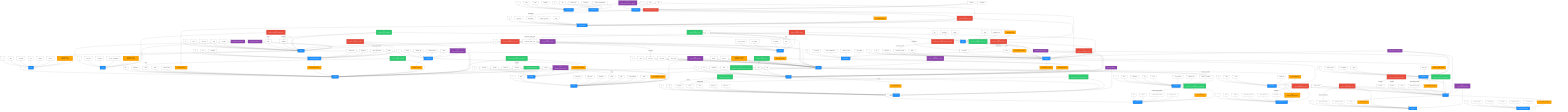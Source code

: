 graph TD
  %% ======= Classes / Colors =======
  classDef entity fill:#1E90FF,color:#ffffff,stroke:#0b4f8a,stroke-width:2px;
  classDef attribute fill:#ffffff,color:#111111,stroke:#444444,stroke-width:1px;
  classDef relation fill:#FFA500,color:#111111,stroke:#b96f00,stroke-width:1.5px;
  classDef goal fill:#2ecc71,color:#ffffff,stroke:#1e7e34,stroke-width:1.5px;
  classDef condition fill:#e74c3c,color:#ffffff,stroke:#a93226,stroke-width:1.5px;
  classDef dvar fill:#8e44ad,color:#ffffff,stroke:#5e3377,stroke-width:1.5px;

  %% ======= Entities (blue) =======
  e_Project["Project"]:::entity
  e_Team["Team"]:::entity
  e_Worker["Worker"]:::entity
  e_Feature["Feature"]:::entity
  e_Skill["Skill"]:::entity
  e_Role["Role"]:::entity
  e_ProductOwner["ProductOwner"]:::entity
  e_ScrumMaster["ScrumMaster"]:::entity
  e_ProductBacklog["ProductBacklog"]:::entity
  e_Sprint["Sprint"]:::entity
  e_SprintPlanning["SprintPlanning"]:::entity
  e_DailyScrum["DailyScrum"]:::entity
  e_SprintReview["SprintReview"]:::entity
  e_SprintRetrospective["SprintRetrospective"]:::entity
  e_SprintBacklog["SprintBacklog"]:::entity
  e_SprintGoal["SprintGoal"]:::entity
  e_Epic["Epic"]:::entity
  e_UserStory["UserStory"]:::entity
  e_Task["Task"]:::entity
  e_DevelopmentSnapshot["DevelopmentSnapshot"]:::entity
  e_Blocker["Blocker"]:::entity
  e_Stakeholder["Stakeholder"]:::entity
  e_Velocity["Velocity"]:::entity
  e_ReleasePlan["ReleasePlan"]:::entity
  e_Roadmap["Roadmap"]:::entity
  e_ScrumBoard["ScrumBoard"]:::entity
  e_FeatureDocumentation["FeatureDocumentation"]:::entity

  %% ======= Attributes (white) and links to their entities =======
  %% Project
  a_Project_id["id"]:::attribute --> e_Project
  a_Project_name["name"]:::attribute --> e_Project
  a_Project_project_start["project_start"]:::attribute --> e_Project
  a_Project_project_end["project_end"]:::attribute --> e_Project
  a_Project_description["description"]:::attribute --> e_Project
  a_Project_budget["budget"]:::attribute --> e_Project
  a_Project_status["status"]:::attribute --> e_Project
  a_Project_target_audience["target_audience"]:::attribute --> e_Project
  a_Project_priority["priority"]:::attribute --> e_Project

  %% Team
  a_Team_id["id"]:::attribute --> e_Team
  a_Team_name["name"]:::attribute --> e_Team
  a_Team_team_size["team_size"]:::attribute --> e_Team
  a_Team_team_start["team_start"]:::attribute --> e_Team
  a_Team_team_status["team_status"]:::attribute --> e_Team
  a_Team_location["location"]:::attribute --> e_Team
  a_Team_team_type["team_type"]:::attribute --> e_Team

  %% Worker
  a_Worker_id["id"]:::attribute --> e_Worker
  a_Worker_name["name"]:::attribute --> e_Worker
  a_Worker_first_name["first_name"]:::attribute --> e_Worker
  a_Worker_email["email"]:::attribute --> e_Worker
  a_Worker_start_date["start_date"]:::attribute --> e_Worker
  a_Worker_status["status"]:::attribute --> e_Worker
  a_Worker_availability["availability"]:::attribute --> e_Worker

  %% Feature
  a_Feature_id["id"]:::attribute --> e_Feature
  a_Feature_title["title"]:::attribute --> e_Feature
  a_Feature_description["description"]:::attribute --> e_Feature
  a_Feature_status["status"]:::attribute --> e_Feature
  a_Feature_priority["priority"]:::attribute --> e_Feature
  a_Feature_estimated_effort["estimated_effort"]:::attribute --> e_Feature

  %% Skill
  a_Skill_id["id"]:::attribute --> e_Skill
  a_Skill_label["label"]:::attribute --> e_Skill
  a_Skill_description["description"]:::attribute --> e_Skill
  a_Skill_level["level"]:::attribute --> e_Skill
  a_Skill_certified["certified"]:::attribute --> e_Skill
  a_Skill_category["category"]:::attribute --> e_Skill

  %% Role
  a_Role_id["id"]:::attribute --> e_Role
  a_Role_role_name["role_name"]:::attribute --> e_Role
  a_Role_description["description"]:::attribute --> e_Role
  a_Role_area_of_responsibility["area_of_responsibility"]:::attribute --> e_Role

  %% ProductOwner
  a_PO_id["id"]:::attribute --> e_ProductOwner
  a_PO_name["name"]:::attribute --> e_ProductOwner
  a_PO_email["email"]:::attribute --> e_ProductOwner
  a_PO_availability["availability"]:::attribute --> e_ProductOwner

  %% ScrumMaster
  a_SM_id["id"]:::attribute --> e_ScrumMaster
  a_SM_name["name"]:::attribute --> e_ScrumMaster
  a_SM_email["email"]:::attribute --> e_ScrumMaster
  a_SM_experience["experience"]:::attribute --> e_ScrumMaster

  %% ProductBacklog
  a_PB_id["id"]:::attribute --> e_ProductBacklog
  a_PB_created_on["created_on"]:::attribute --> e_ProductBacklog
  a_PB_last_updated["last_updated"]:::attribute --> e_ProductBacklog
  a_PB_number_of_entries["number_of_entries"]:::attribute --> e_ProductBacklog
  a_PB_status["status"]:::attribute --> e_ProductBacklog

  %% Sprint
  a_Sprint_id["id"]:::attribute --> e_Sprint
  a_Sprint_sprint_number["sprint_number"]:::attribute --> e_Sprint
  a_Sprint_start_date["start_date"]:::attribute --> e_Sprint
  a_Sprint_end_date["end_date"]:::attribute --> e_Sprint
  a_Sprint_status["status"]:::attribute --> e_Sprint
  a_Sprint_achievement_of_goal["achievement_of_goal"]:::attribute --> e_Sprint

  %% SprintPlanning
  a_SPP_id["id"]:::attribute --> e_SprintPlanning
  a_SPP_date["date"]:::attribute --> e_SprintPlanning
  a_SPP_duration["duration_(min)"]:::attribute --> e_SprintPlanning
  a_SPP_moderation["moderation"]:::attribute --> e_SprintPlanning
  a_SPP_outcome_documentation["outcome_documentation"]:::attribute --> e_SprintPlanning

  %% DailyScrum
  a_DS_id["id"]:::attribute --> e_DailyScrum
  a_DS_date["date"]:::attribute --> e_DailyScrum
  a_DS_time["time"]:::attribute --> e_DailyScrum
  a_DS_duration["duration"]:::attribute --> e_DailyScrum
  a_DS_moderation["moderation"]:::attribute --> e_DailyScrum

  %% SprintReview
  a_SR_id["id"]:::attribute --> e_SprintReview
  a_SR_date["date"]:::attribute --> e_SprintReview
  a_SR_duration["duration"]:::attribute --> e_SprintReview
  a_SR_feedback_documentation["feedback_documentation"]:::attribute --> e_SprintReview
  a_SR_attendees_count["attendees_count"]:::attribute --> e_SprintReview

  %% SprintRetrospective
  a_SRE_id["id"]:::attribute --> e_SprintRetrospective
  a_SRE_date["date"]:::attribute --> e_SprintRetrospective
  a_SRE_duration["duration"]:::attribute --> e_SprintRetrospective
  a_SRE_improvement_actions["improvement_actions"]:::attribute --> e_SprintRetrospective
  a_SRE_team_satisfaction["team_satisfaction"]:::attribute --> e_SprintRetrospective
  a_SRE_moderation["moderation"]:::attribute --> e_SprintRetrospective

  %% SprintBacklog
  a_SBL_id["id"]:::attribute --> e_SprintBacklog
  a_SBL_number_of_tasks["number_of_tasks"]:::attribute --> e_SprintBacklog
  a_SBL_last_updated["last_updated"]:::attribute --> e_SprintBacklog
  a_SBL_status["status"]:::attribute --> e_SprintBacklog
  a_SBL_total_effort["total_effort"]:::attribute --> e_SprintBacklog

  %% SprintGoal
  a_SG_id["id"]:::attribute --> e_SprintGoal
  a_SG_objective_description["objective_description"]:::attribute --> e_SprintGoal
  a_SG_achievement_status["achievement_status"]:::attribute --> e_SprintGoal
  a_SG_benefit["benefit"]:::attribute --> e_SprintGoal

  %% Epic
  a_Epic_id["id"]:::attribute --> e_Epic
  a_Epic_title["title"]:::attribute --> e_Epic
  a_Epic_description["description"]:::attribute --> e_Epic
  a_Epic_priority["priority"]:::attribute --> e_Epic
  a_Epic_status["status"]:::attribute --> e_Epic
  a_Epic_estimated_effort["estimated_effort"]:::attribute --> e_Epic

  %% UserStory
  a_US_id["id"]:::attribute --> e_UserStory
  a_US_title["title"]:::attribute --> e_UserStory
  a_US_description["description"]:::attribute --> e_UserStory
  a_US_acceptance_criteria["acceptance_criteria"]:::attribute --> e_UserStory
  a_US_priority["priority"]:::attribute --> e_UserStory
  a_US_story_points["story_points"]:::attribute --> e_UserStory
  a_US_status["status"]:::attribute --> e_UserStory

  %% Task
  a_Task_id["id"]:::attribute --> e_Task
  a_Task_title["title"]:::attribute --> e_Task
  a_Task_description["description"]:::attribute --> e_Task
  a_Task_status["status"]:::attribute --> e_Task
  a_Task_effort["effort"]:::attribute --> e_Task
  a_Task_type["type"]:::attribute --> e_Task

  %% DevelopmentSnapshot
  a_DEV_id["id"]:::attribute --> e_DevelopmentSnapshot
  a_DEV_version_number["version_number"]:::attribute --> e_DevelopmentSnapshot
  a_DEV_creation_date["creation_date"]:::attribute --> e_DevelopmentSnapshot
  a_DEV_test_status["test_status"]:::attribute --> e_DevelopmentSnapshot
  a_DEV_deployment_target["deployment_target"]:::attribute --> e_DevelopmentSnapshot
  a_DEV_documentation["documentation"]:::attribute --> e_DevelopmentSnapshot

  %% Blocker
  a_BL_id["id"]:::attribute --> e_Blocker
  a_BL_title["title"]:::attribute --> e_Blocker
  a_BL_description["description"]:::attribute --> e_Blocker
  a_BL_severity["severity"]:::attribute --> e_Blocker
  a_BL_status["status"]:::attribute --> e_Blocker
  a_BL_detected_on["detected_on"]:::attribute --> e_Blocker
  a_BL_resolved_on["resolved_on"]:::attribute --> e_Blocker

  %% Stakeholder
  a_SH_id["id"]:::attribute --> e_Stakeholder
  a_SH_name["name"]:::attribute --> e_Stakeholder
  a_SH_organization["organization"]:::attribute --> e_Stakeholder
  a_SH_role["role"]:::attribute --> e_Stakeholder
  a_SH_email["email"]:::attribute --> e_Stakeholder
  a_SH_area_of_interest["area_of_interest"]:::attribute --> e_Stakeholder
  a_SH_influence_level["influence_level"]:::attribute --> e_Stakeholder
  a_SH_relevance_to_feature["relevance_to_feature"]:::attribute --> e_Stakeholder

  %% Velocity
  a_VEL_id["id"]:::attribute --> e_Velocity
  a_VEL_number_of_sprints_used["number_of_sprints_used"]:::attribute --> e_Velocity
  a_VEL_avg_story_points["avg._story_points"]:::attribute --> e_Velocity
  a_VEL_max_velocity["max_velocity"]:::attribute --> e_Velocity
  a_VEL_min_velocity["min_velocity"]:::attribute --> e_Velocity
  a_VEL_trend["trend"]:::attribute --> e_Velocity

  %% ReleasePlan
  a_REP_id["id"]:::attribute --> e_ReleasePlan
  a_REP_version["version"]:::attribute --> e_ReleasePlan
  a_REP_planned_date["planned_date"]:::attribute --> e_ReleasePlan
  a_REP_included_features["included_features"]:::attribute --> e_ReleasePlan
  a_REP_status["status"]:::attribute --> e_ReleasePlan

  %% Roadmap
  a_RM_id["id"]:::attribute --> e_Roadmap
  a_RM_start_date["start_date"]:::attribute --> e_Roadmap
  a_RM_end_date["end_date"]:::attribute --> e_Roadmap
  a_RM_milestones["milestones"]:::attribute --> e_Roadmap
  a_RM_objectives["objectives"]:::attribute --> e_Roadmap
  a_RM_versions["versions"]:::attribute --> e_Roadmap

  %% ScrumBoard
  a_SCB_id["id"]:::attribute --> e_ScrumBoard
  a_SCB_board_type["board_type"]:::attribute --> e_ScrumBoard
  a_SCB_columns["columns_(todo/done...)"]:::attribute --> e_ScrumBoard
  a_SCB_number_of_cards["number_of_cards"]:::attribute --> e_ScrumBoard
  a_SCB_last_updated["last_updated"]:::attribute --> e_ScrumBoard

  %% FeatureDocumentation
  a_FED_id["id"]:::attribute --> e_FeatureDocumentation
  a_FED_title["title"]:::attribute --> e_FeatureDocumentation
  a_FED_description["description"]:::attribute --> e_FeatureDocumentation
  a_FED_creation_date["creation_date"]:::attribute --> e_FeatureDocumentation
  a_FED_change_log["change_log"]:::attribute --> e_FeatureDocumentation
  a_FED_linked_requirements["linked_requirements"]:::attribute --> e_FeatureDocumentation
  a_FED_author["author"]:::attribute --> e_FeatureDocumentation

  %% ======= Relationships as orange nodes, wiring FromEntity --> Relation --> ToEntity =======
  r_R1["R1 is_assigned_to_project"]:::relation
  e_Team --> r_R1 --> e_Project

  r_R2["R2 belongs_to_team (Employee→Team)"]:::relation
  e_Worker --> r_R2 --> e_Team

  r_R3["R3 has_skill (Employee→Skill)"]:::relation
  e_Worker --> r_R3 --> e_Skill

  r_R4["R4 takes_on_role (Employee→Role)"]:::relation
  e_Worker --> r_R4 --> e_Role

  r_R5["R5 manages_backlog"]:::relation
  e_ProductOwner --> r_R5 --> e_ProductBacklog

  r_R6["R6 is_supported_by"]:::relation
  e_Team --> r_R6 --> e_ScrumMaster

  r_R7["R7 contains_feature"]:::relation
  e_ProductBacklog --> r_R7 --> e_Feature

  r_R8["R8 contains_epic"]:::relation
  e_ProductBacklog --> r_R8 --> e_Epic

  r_R9["R9 contains_user_story"]:::relation
  e_Epic --> r_R9 --> e_UserStory

  r_R10["R10 consists_of_tasks"]:::relation
  e_UserStory --> r_R10 --> e_Task

  r_R11["R11 is_in_sprint_backlog"]:::relation
  e_UserStory --> r_R11 --> e_SprintBacklog

  r_R12["R12 belongs_to_sprint"]:::relation
  e_SprintBacklog --> r_R12 --> e_Sprint

  r_R13["R13 pursues_goal"]:::relation
  e_Sprint --> r_R13 --> e_SprintGoal

  r_R14["R14 contains_tasks"]:::relation
  e_ScrumBoard --> r_R14 --> e_Task

  r_R15["R15 documents_feature"]:::relation
  e_FeatureDocumentation --> r_R15 --> e_Feature

  r_R16["R16 is_blocked_by"]:::relation
  e_Task --> r_R16 --> e_Blocker

  r_R17["R17 participates_in"]:::relation
  e_Stakeholder --> r_R17 --> e_SprintReview

  r_R18["R18 moderates_retrospective"]:::relation
  e_ScrumMaster --> r_R18 --> e_SprintRetrospective

  r_R19["R19 refers_to_team"]:::relation
  e_Velocity --> r_R19 --> e_Team

  r_R20["R20 plans_release"]:::relation
  e_ReleasePlan --> r_R20 --> e_Feature

  r_R21["R21 is_part_of_roadmap"]:::relation
  e_ReleasePlan --> r_R21 --> e_Roadmap

  r_R22["R22 generates_snapshot"]:::relation
  e_Sprint --> r_R22 --> e_DevelopmentSnapshot

  %% ======= Goals (green) and their links to Entity/Attributes =======
  g_G0["G0 maximize_completed_user_stories"]:::goal
  g_G0 -- status --> a_US_status
  g_G0 --> e_UserStory

  g_G1["G1 minimize_open_blockers"]:::goal
  g_G1 -- status/severity --> a_BL_status
  g_G1 -- severity --> a_BL_severity
  g_G1 --> e_Blocker

  g_G2["G2 maximize_velocity_trend"]:::goal
  g_G2 -- trend --> a_VEL_trend
  g_G2 --> e_Velocity
  g_G2 -- story_points --> a_US_story_points

  g_G3["G3 minimize_total_task_effort"]:::goal
  g_G3 -- effort --> a_Task_effort
  g_G3 --> e_Task

  g_G4["G4 maximize_sprint_goal_achievement"]:::goal
  g_G4 -- achievement_of_goal --> a_Sprint_achievement_of_goal
  g_G4 --> e_Sprint

  g_G5["G5 minimize_feature_cycle_time"]:::goal
  g_G5 -- status --> a_Feature_status
  g_G5 --> e_Feature

  g_G6["G6 maximize_team_availability"]:::goal
  g_G6 -- availability --> a_Worker_availability
  g_G6 --> e_Worker
  g_G6 --> e_Team

  g_G7["G7 minimize_budget_spend"]:::goal
  g_G7 -- budget --> a_Project_budget
  g_G7 --> e_Project
  g_G7 --> e_Feature

  g_G8["G8 maximize_stakeholder_relevance_coverage"]:::goal
  g_G8 -- relevance_to_feature --> a_SH_relevance_to_feature
  g_G8 --> e_Stakeholder
  g_G8 --> e_Feature

  g_G9["G9 maximize_review_feedback_documentation"]:::goal
  g_G9 -- feedback_documentation --> a_SR_feedback_documentation
  g_G9 --> e_SprintReview

  g_G10["G10 minimize_blocker_severity_exposure"]:::goal
  g_G10 -- severity --> a_BL_severity
  g_G10 --> e_Blocker

  g_G11["G11 maximize_roadmap_objectives_alignment"]:::goal
  g_G11 -- objectives --> a_RM_objectives
  g_G11 --> e_Roadmap
  g_G11 --> e_Feature

  %% ======= Conditions (red) and their links =======
  c_C0["C0 minimize_unscheduled_tasks"]:::condition
  c_C0 --> e_Task
  c_C0 --> e_UserStory

  c_C1["C1 minimize_unassigned_worker_roles"]:::condition
  c_C1 -- status --> a_Worker_status
  c_C1 --> e_Worker
  c_C1 --> e_Role

  c_C2["C2 minimize_unplanned_epics"]:::condition
  c_C2 --> e_Epic
  c_C2 --> e_ProductBacklog

  c_C3["C3 minimize_story_without_acceptance_criteria"]:::condition
  c_C3 -- acceptance_criteria --> a_US_acceptance_criteria
  c_C3 --> e_UserStory

  c_C4["C4 minimize_sprint_without_goal"]:::condition
  c_C4 -- objective_description --> a_SG_objective_description
  c_C4 --> e_SprintGoal
  c_C4 --> e_Sprint

  c_C5["C5 minimize_exceeded_sprint_duration"]:::condition
  c_C5 -- start_date --> a_Sprint_start_date
  c_C5 -- end_date --> a_Sprint_end_date
  c_C5 --> e_Sprint

  c_C6["C6 minimize_overallocated_team_size"]:::condition
  c_C6 -- team_size --> a_Team_team_size
  c_C6 --> e_Team
  c_C6 --> e_Worker

  c_C7["C7 minimize_missing_feature_docs"]:::condition
  c_C7 -- linked_requirements --> a_FED_linked_requirements
  c_C7 --> e_FeatureDocumentation
  c_C7 --> e_Feature

  c_C8["C8 minimize_stale_backlog"]:::condition
  c_C8 -- last_updated --> a_PB_last_updated
  c_C8 --> e_ProductBacklog
  c_C8 --> e_UserStory

  c_C9["C9 minimize_unmoderated_events"]:::condition
  c_C9 -- moderation --> a_SRE_moderation
  c_C9 --> e_SprintRetrospective
  c_C9 --> e_Sprint

  c_C10["C10 minimize_unestimated_stories"]:::condition
  c_C10 -- story_points --> a_US_story_points
  c_C10 --> e_UserStory

  c_C11["C11 minimize_untracked_velocity"]:::condition
  c_C11 -- number_of_sprints_used --> a_VEL_number_of_sprints_used
  c_C11 --> e_Velocity
  c_C11 --> e_UserStory

  %% ======= Decision Variables (purple) and links to relevant entities =======
  dv_DV0["DV0 assign_team_to_project"]:::dvar
  dv_DV0 --> e_Team
  dv_DV0 --> e_Project

  dv_DV1["DV1 assign_worker_to_team"]:::dvar
  dv_DV1 --> e_Worker
  dv_DV1 --> e_Team

  dv_DV2["DV2 assign_worker_role"]:::dvar
  dv_DV2 --> e_Worker
  dv_DV2 --> e_Role

  dv_DV3["DV3 assign_worker_skill"]:::dvar
  dv_DV3 --> e_Worker
  dv_DV3 --> e_Skill

  dv_DV4["DV4 select_feature_for_release"]:::dvar
  dv_DV4 --> e_Feature
  dv_DV4 --> e_ReleasePlan

  dv_DV5["DV5 place_story_in_sprint"]:::dvar
  dv_DV5 --> e_UserStory
  dv_DV5 --> e_SprintBacklog
  dv_DV5 --> e_Sprint

  dv_DV6["DV6 select_task_for_sprint"]:::dvar
  dv_DV6 --> e_Task
  dv_DV6 --> e_ScrumBoard
  dv_DV6 --> e_SprintBacklog

  dv_DV7["DV7 close_blocker"]:::dvar
  dv_DV7 --> e_Blocker
  dv_DV7 --> e_Task

  dv_DV8["DV8 set_sprint_goal_achieved"]:::dvar
  dv_DV8 --> e_Sprint
  dv_DV8 --> e_SprintGoal

  dv_DV9["DV9 allocate_budget_to_feature"]:::dvar
  dv_DV9 --> e_Project
  dv_DV9 --> e_Feature

  dv_DV10["DV10 assign_product_owner_to_backlog"]:::dvar
  dv_DV10 --> e_ProductOwner
  dv_DV10 --> e_ProductBacklog

  dv_DV11["DV11 assign_scrum_master_to_team"]:::dvar
  dv_DV11 --> e_ScrumMaster
  dv_DV11 --> e_Team